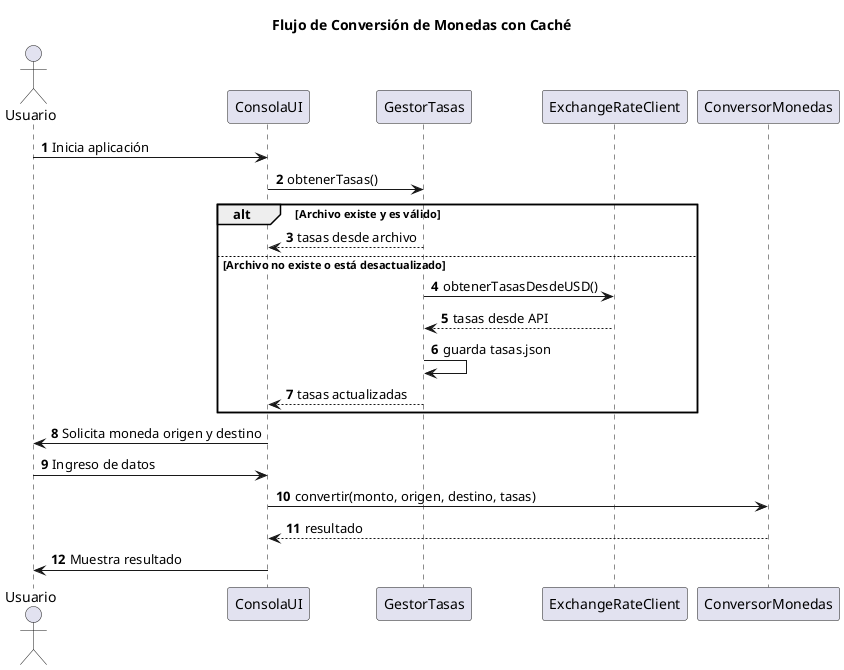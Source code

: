 @startuml
title Flujo de Conversión de Monedas con Caché

autonumber

actor Usuario
participant "ConsolaUI" as UI
participant "GestorTasas" as Cache
participant "ExchangeRateClient" as API
participant "ConversorMonedas" as Lógica

Usuario -> UI: Inicia aplicación
UI -> Cache: obtenerTasas()
alt Archivo existe y es válido
    Cache --> UI: tasas desde archivo
else Archivo no existe o está desactualizado
    Cache -> API: obtenerTasasDesdeUSD()
    API --> Cache: tasas desde API
    Cache -> Cache: guarda tasas.json
    Cache --> UI: tasas actualizadas
end

UI -> Usuario: Solicita moneda origen y destino
Usuario -> UI: Ingreso de datos
UI -> Lógica: convertir(monto, origen, destino, tasas)
Lógica --> UI: resultado
UI -> Usuario: Muestra resultado
@enduml
